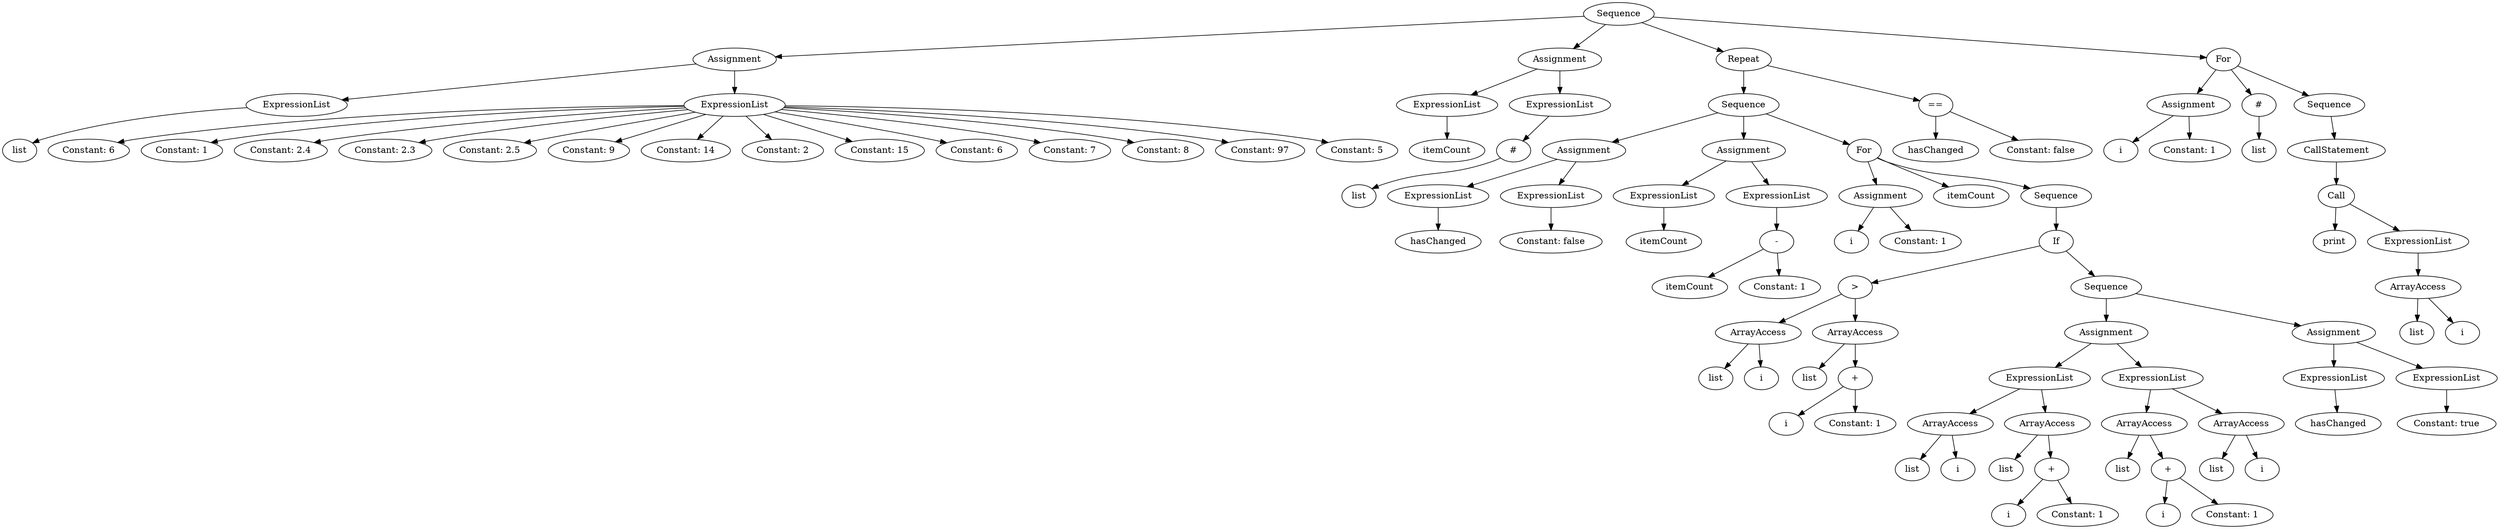 digraph {
  0[label="Sequence"];
  1[label="Assignment"];
  0 -> 1
  2[label="ExpressionList"];
  1 -> 2
  3[label="list"];
  2 -> 3
  4[label="ExpressionList"];
  1 -> 4
  5[label="Constant: 6"];
  4 -> 5
  6[label="Constant: 1"];
  4 -> 6
  7[label="Constant: 2.4"];
  4 -> 7
  8[label="Constant: 2.3"];
  4 -> 8
  9[label="Constant: 2.5"];
  4 -> 9
  10[label="Constant: 9"];
  4 -> 10
  11[label="Constant: 14"];
  4 -> 11
  12[label="Constant: 2"];
  4 -> 12
  13[label="Constant: 15"];
  4 -> 13
  14[label="Constant: 6"];
  4 -> 14
  15[label="Constant: 7"];
  4 -> 15
  16[label="Constant: 8"];
  4 -> 16
  17[label="Constant: 97"];
  4 -> 17
  18[label="Constant: 5"];
  4 -> 18
  19[label="Assignment"];
  0 -> 19
  20[label="ExpressionList"];
  19 -> 20
  21[label="itemCount"];
  20 -> 21
  22[label="ExpressionList"];
  19 -> 22
  23[label="#"];
  22 -> 23
  24[label="list"];
  23 -> 24
  25[label="Repeat"];
  0 -> 25
  26[label="Sequence"];
  25 -> 26
  27[label="Assignment"];
  26 -> 27
  28[label="ExpressionList"];
  27 -> 28
  29[label="hasChanged"];
  28 -> 29
  30[label="ExpressionList"];
  27 -> 30
  31[label="Constant: false"];
  30 -> 31
  32[label="Assignment"];
  26 -> 32
  33[label="ExpressionList"];
  32 -> 33
  34[label="itemCount"];
  33 -> 34
  35[label="ExpressionList"];
  32 -> 35
  36[label="-"];
  35 -> 36
  37[label="itemCount"];
  36 -> 37
  38[label="Constant: 1"];
  36 -> 38
  39[label="For"];
  26 -> 39
  40[label="Assignment"];
  39 -> 40
  41[label="i"];
  40 -> 41
  42[label="Constant: 1"];
  40 -> 42
  43[label="itemCount"];
  39 -> 43
  44[label="Sequence"];
  39 -> 44
  45[label="If"];
  44 -> 45
  46[label=">"];
  45 -> 46
  47[label="ArrayAccess"];
  46 -> 47
  48[label="list"];
  47 -> 48
  49[label="i"];
  47 -> 49
  50[label="ArrayAccess"];
  46 -> 50
  51[label="list"];
  50 -> 51
  52[label="+"];
  50 -> 52
  53[label="i"];
  52 -> 53
  54[label="Constant: 1"];
  52 -> 54
  55[label="Sequence"];
  45 -> 55
  56[label="Assignment"];
  55 -> 56
  57[label="ExpressionList"];
  56 -> 57
  58[label="ArrayAccess"];
  57 -> 58
  59[label="list"];
  58 -> 59
  60[label="i"];
  58 -> 60
  61[label="ArrayAccess"];
  57 -> 61
  62[label="list"];
  61 -> 62
  63[label="+"];
  61 -> 63
  64[label="i"];
  63 -> 64
  65[label="Constant: 1"];
  63 -> 65
  66[label="ExpressionList"];
  56 -> 66
  67[label="ArrayAccess"];
  66 -> 67
  68[label="list"];
  67 -> 68
  69[label="+"];
  67 -> 69
  70[label="i"];
  69 -> 70
  71[label="Constant: 1"];
  69 -> 71
  72[label="ArrayAccess"];
  66 -> 72
  73[label="list"];
  72 -> 73
  74[label="i"];
  72 -> 74
  75[label="Assignment"];
  55 -> 75
  76[label="ExpressionList"];
  75 -> 76
  77[label="hasChanged"];
  76 -> 77
  78[label="ExpressionList"];
  75 -> 78
  79[label="Constant: true"];
  78 -> 79
  80[label="=="];
  25 -> 80
  81[label="hasChanged"];
  80 -> 81
  82[label="Constant: false"];
  80 -> 82
  83[label="For"];
  0 -> 83
  84[label="Assignment"];
  83 -> 84
  85[label="i"];
  84 -> 85
  86[label="Constant: 1"];
  84 -> 86
  87[label="#"];
  83 -> 87
  88[label="list"];
  87 -> 88
  89[label="Sequence"];
  83 -> 89
  90[label="CallStatement"];
  89 -> 90
  91[label="Call"];
  90 -> 91
  92[label="print"];
  91 -> 92
  93[label="ExpressionList"];
  91 -> 93
  94[label="ArrayAccess"];
  93 -> 94
  95[label="list"];
  94 -> 95
  96[label="i"];
  94 -> 96
}
